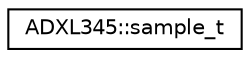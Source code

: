 digraph "Graphical Class Hierarchy"
{
  edge [fontname="Helvetica",fontsize="10",labelfontname="Helvetica",labelfontsize="10"];
  node [fontname="Helvetica",fontsize="10",shape=record];
  rankdir="LR";
  Node1 [label="ADXL345::sample_t",height=0.2,width=0.4,color="black", fillcolor="white", style="filled",URL="$d3/dd7/structADXL345_1_1sample__t.html"];
}
